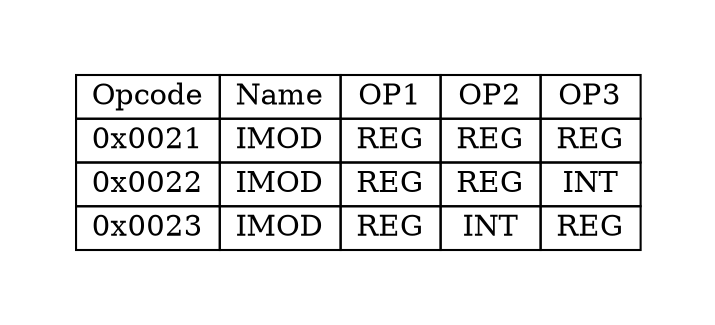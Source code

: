 digraph{
graph [pad="0.5", nodesep="0.5", ranksep="2" ]
node[shape=plain]
Foo [label=<
<table border="0" cellborder="1" cellspacing="0">
<tr><td> Opcode </td> <td> Name </td> <td> OP1 </td><td> OP2 </td><td> OP3 </td> </tr>
<tr><td> 0x0021 </td><td> IMOD </td><td> REG </td><td> REG </td><td> REG </td> </tr>
<tr><td> 0x0022 </td><td> IMOD </td><td> REG </td><td> REG </td><td> INT </td> </tr>
<tr><td> 0x0023 </td><td> IMOD </td><td> REG </td><td> INT </td><td> REG </td> </tr>
</table>>];
}
